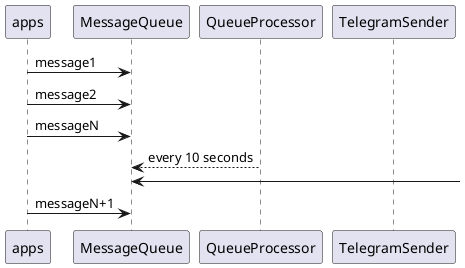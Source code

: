 @startuml
participant apps order 10
participant MessageQueue order 20
participant QueueProcessor order 30
participant TelegramSender order 40


apps -> MessageQueue: message1
apps -> MessageQueue: message2
apps -> MessageQueue: messageN
QueueProcessor --> MessageQueue: every 10 seconds
MessageQueue <-

apps -> MessageQueue: messageN+1

@enduml